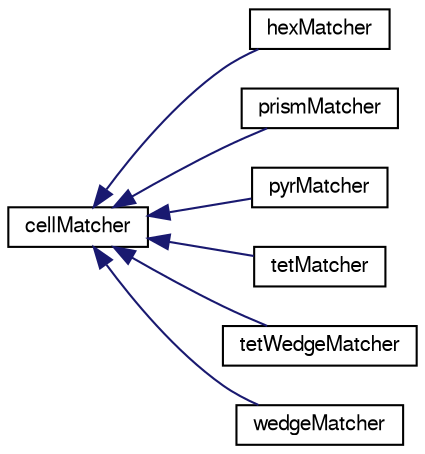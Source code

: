 digraph "Graphical Class Hierarchy"
{
  bgcolor="transparent";
  edge [fontname="FreeSans",fontsize="10",labelfontname="FreeSans",labelfontsize="10"];
  node [fontname="FreeSans",fontsize="10",shape=record];
  rankdir="LR";
  Node1 [label="cellMatcher",height=0.2,width=0.4,color="black",URL="$a00206.html",tooltip="Base class for cellshape matchers (hexMatch, prismMatch, etc.). These are classes which given a mesh ..."];
  Node1 -> Node2 [dir="back",color="midnightblue",fontsize="10",style="solid",fontname="FreeSans"];
  Node2 [label="hexMatcher",height=0.2,width=0.4,color="black",URL="$a00979.html",tooltip="A cellMatcher for hex cells. "];
  Node1 -> Node3 [dir="back",color="midnightblue",fontsize="10",style="solid",fontname="FreeSans"];
  Node3 [label="prismMatcher",height=0.2,width=0.4,color="black",URL="$a01917.html",tooltip="A cellMatcher for prism cells. "];
  Node1 -> Node4 [dir="back",color="midnightblue",fontsize="10",style="solid",fontname="FreeSans"];
  Node4 [label="pyrMatcher",height=0.2,width=0.4,color="black",URL="$a01982.html",tooltip="A cellMatcher for pyr cells. "];
  Node1 -> Node5 [dir="back",color="midnightblue",fontsize="10",style="solid",fontname="FreeSans"];
  Node5 [label="tetMatcher",height=0.2,width=0.4,color="black",URL="$a02499.html",tooltip="A cellMatcher for tet cells. "];
  Node1 -> Node6 [dir="back",color="midnightblue",fontsize="10",style="solid",fontname="FreeSans"];
  Node6 [label="tetWedgeMatcher",height=0.2,width=0.4,color="black",URL="$a02503.html",tooltip="A cellMatcher for tetWedge cells. "];
  Node1 -> Node7 [dir="back",color="midnightblue",fontsize="10",style="solid",fontname="FreeSans"];
  Node7 [label="wedgeMatcher",height=0.2,width=0.4,color="black",URL="$a02784.html",tooltip="A cellMatcher for wedge cells. "];
}
